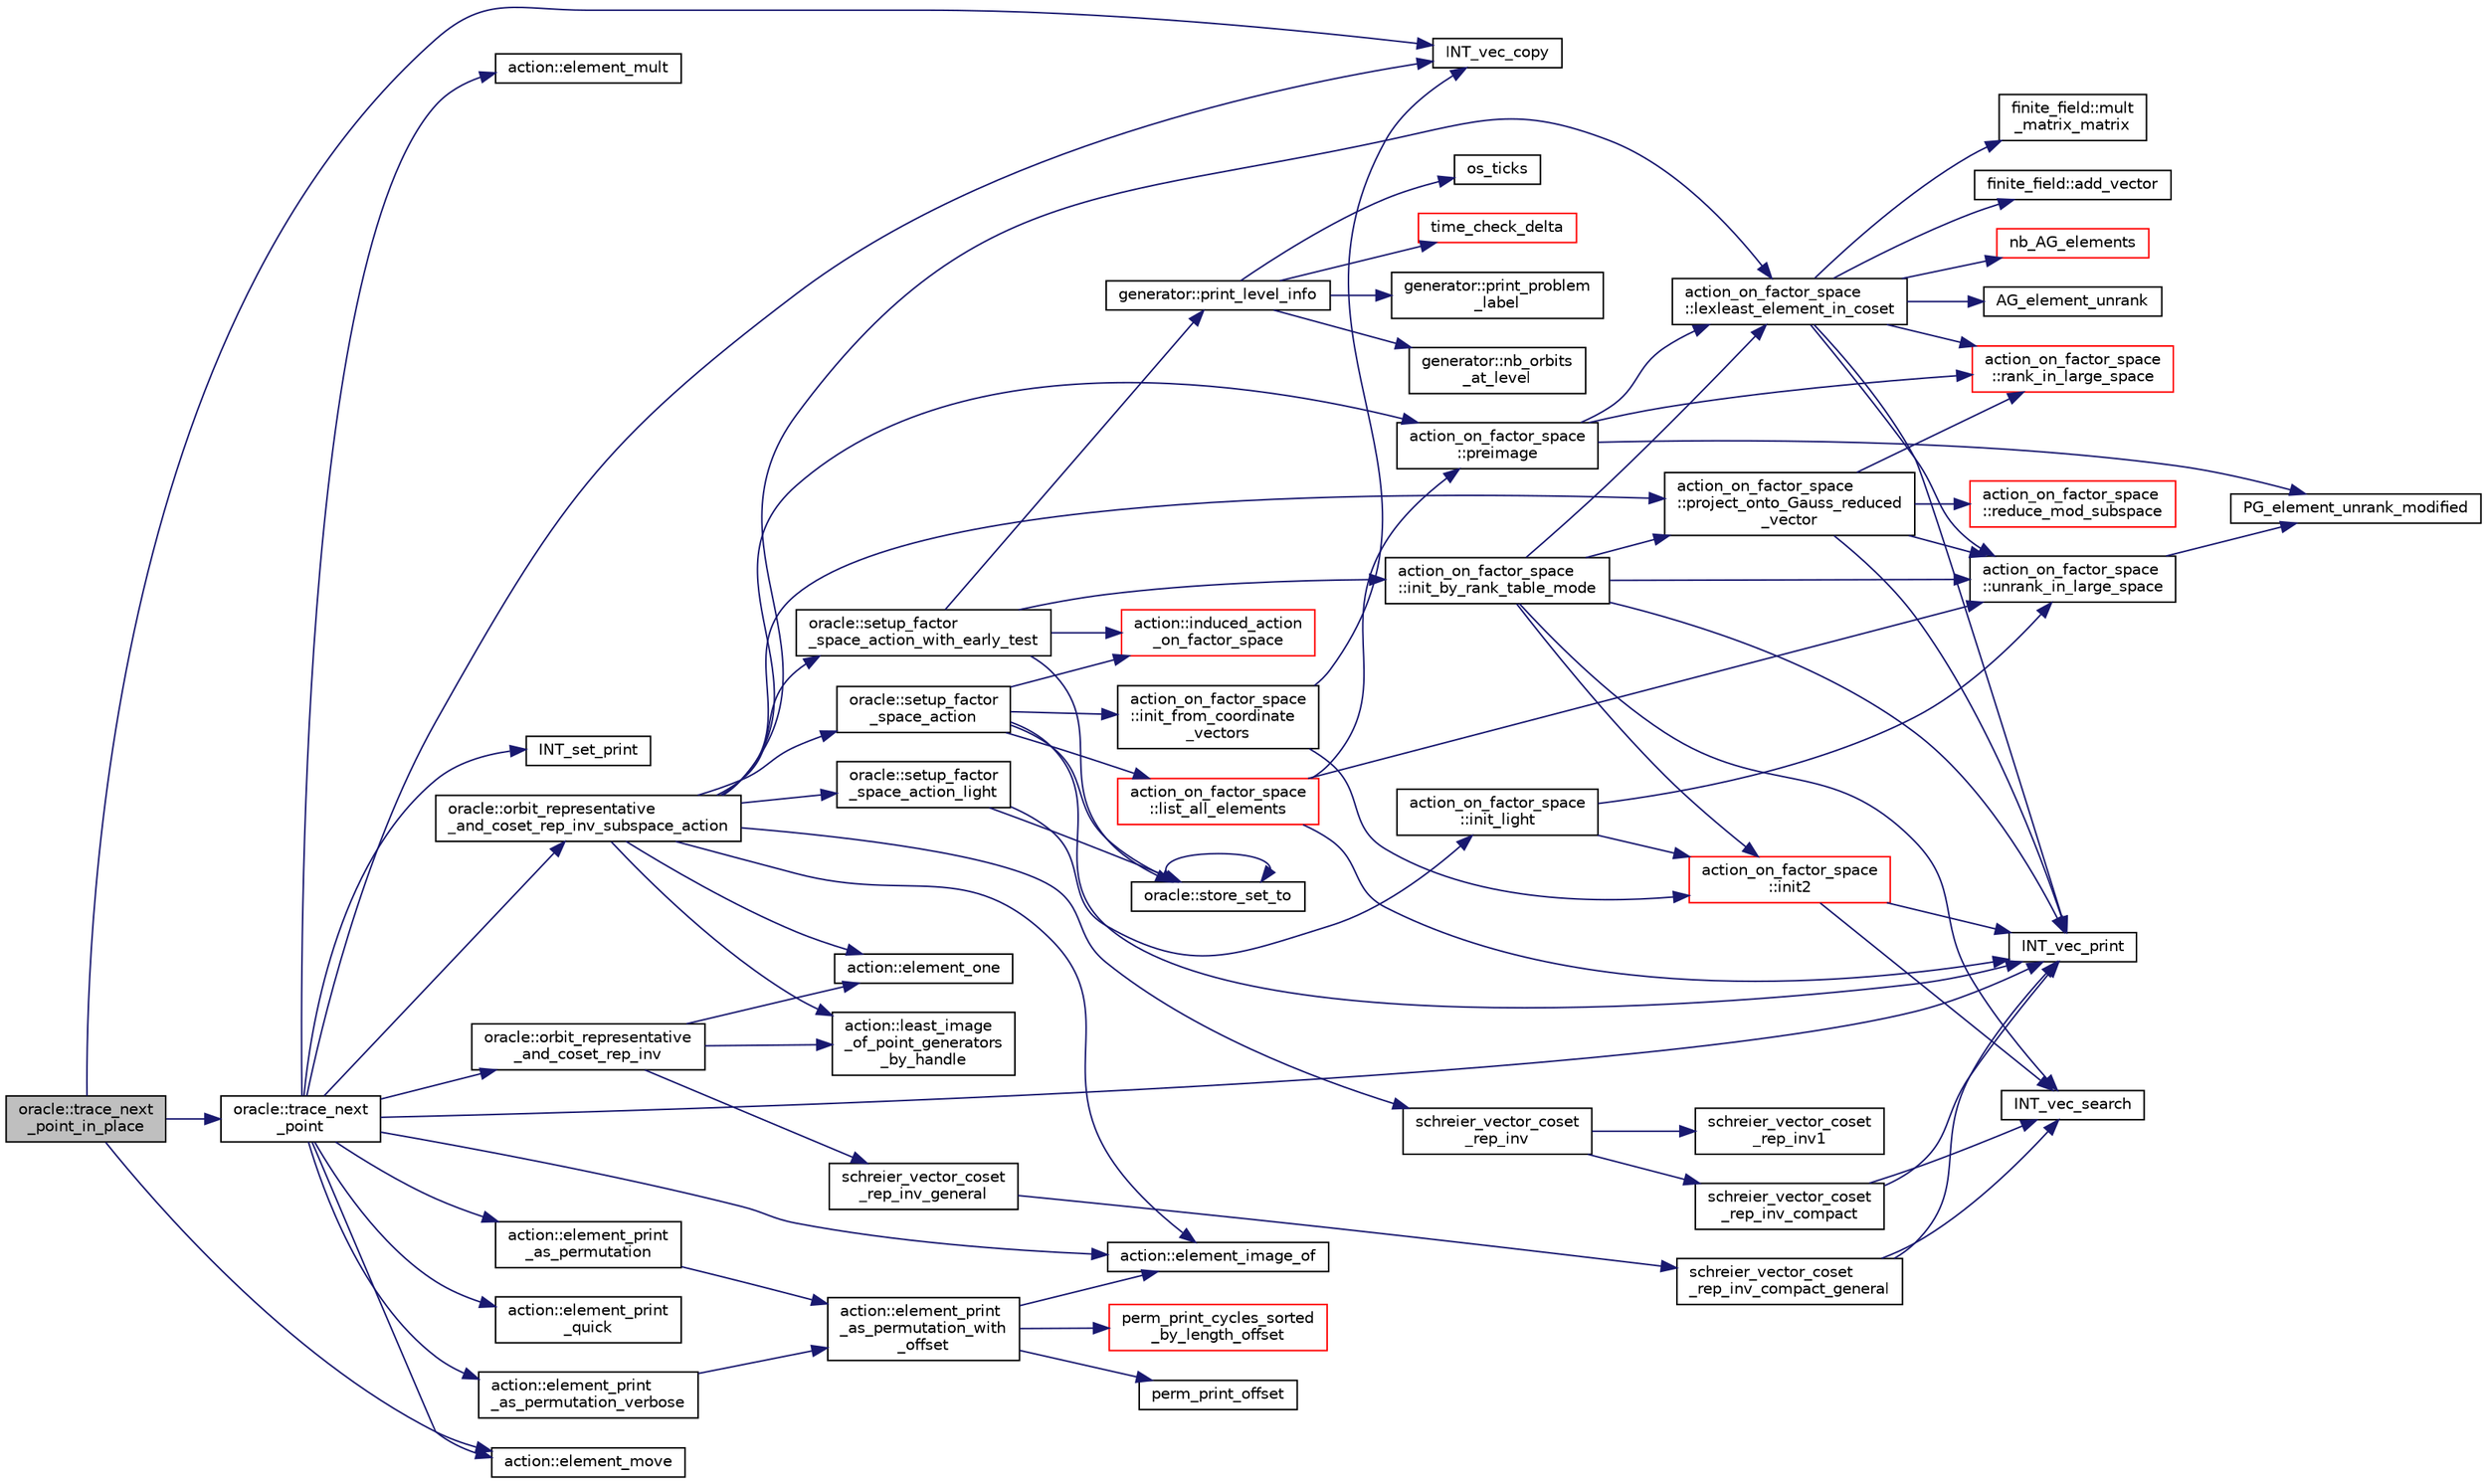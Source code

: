 digraph "oracle::trace_next_point_in_place"
{
  edge [fontname="Helvetica",fontsize="10",labelfontname="Helvetica",labelfontsize="10"];
  node [fontname="Helvetica",fontsize="10",shape=record];
  rankdir="LR";
  Node10539 [label="oracle::trace_next\l_point_in_place",height=0.2,width=0.4,color="black", fillcolor="grey75", style="filled", fontcolor="black"];
  Node10539 -> Node10540 [color="midnightblue",fontsize="10",style="solid",fontname="Helvetica"];
  Node10540 [label="oracle::trace_next\l_point",height=0.2,width=0.4,color="black", fillcolor="white", style="filled",URL="$d7/da7/classoracle.html#ae86c3f9d4b95b5a6e88ee0959942ecde"];
  Node10540 -> Node10541 [color="midnightblue",fontsize="10",style="solid",fontname="Helvetica"];
  Node10541 [label="oracle::orbit_representative\l_and_coset_rep_inv_subspace_action",height=0.2,width=0.4,color="black", fillcolor="white", style="filled",URL="$d7/da7/classoracle.html#a5a4d27cde89e99450305410536b51915"];
  Node10541 -> Node10542 [color="midnightblue",fontsize="10",style="solid",fontname="Helvetica"];
  Node10542 [label="oracle::setup_factor\l_space_action_light",height=0.2,width=0.4,color="black", fillcolor="white", style="filled",URL="$d7/da7/classoracle.html#aaa6ca8694ae3452bc3ca812cbcc80fc7"];
  Node10542 -> Node10543 [color="midnightblue",fontsize="10",style="solid",fontname="Helvetica"];
  Node10543 [label="oracle::store_set_to",height=0.2,width=0.4,color="black", fillcolor="white", style="filled",URL="$d7/da7/classoracle.html#a4489d03d342f31d1e64632ce4d0e700d"];
  Node10543 -> Node10543 [color="midnightblue",fontsize="10",style="solid",fontname="Helvetica"];
  Node10542 -> Node10544 [color="midnightblue",fontsize="10",style="solid",fontname="Helvetica"];
  Node10544 [label="action_on_factor_space\l::init_light",height=0.2,width=0.4,color="black", fillcolor="white", style="filled",URL="$d5/d25/classaction__on__factor__space.html#a3094fd6f1ed3d0428e5db510669e2d8a"];
  Node10544 -> Node10545 [color="midnightblue",fontsize="10",style="solid",fontname="Helvetica"];
  Node10545 [label="action_on_factor_space\l::unrank_in_large_space",height=0.2,width=0.4,color="black", fillcolor="white", style="filled",URL="$d5/d25/classaction__on__factor__space.html#af2b5fc47970e8914d5d51cad78f00c52"];
  Node10545 -> Node10546 [color="midnightblue",fontsize="10",style="solid",fontname="Helvetica"];
  Node10546 [label="PG_element_unrank_modified",height=0.2,width=0.4,color="black", fillcolor="white", style="filled",URL="$d4/d67/geometry_8h.html#a83ae9b605d496f6a90345303f6efae64"];
  Node10544 -> Node10547 [color="midnightblue",fontsize="10",style="solid",fontname="Helvetica"];
  Node10547 [label="action_on_factor_space\l::init2",height=0.2,width=0.4,color="red", fillcolor="white", style="filled",URL="$d5/d25/classaction__on__factor__space.html#a19f5ed00bc68f67dd5bd331ff958df16"];
  Node10547 -> Node10550 [color="midnightblue",fontsize="10",style="solid",fontname="Helvetica"];
  Node10550 [label="INT_vec_search",height=0.2,width=0.4,color="black", fillcolor="white", style="filled",URL="$d5/de2/foundations_2data__structures_2data__structures_8h.html#ad103ef2316a1f671bdb68fd9cd9ba945"];
  Node10547 -> Node10551 [color="midnightblue",fontsize="10",style="solid",fontname="Helvetica"];
  Node10551 [label="INT_vec_print",height=0.2,width=0.4,color="black", fillcolor="white", style="filled",URL="$df/dbf/sajeeb_8_c.html#a79a5901af0b47dd0d694109543c027fe"];
  Node10541 -> Node10583 [color="midnightblue",fontsize="10",style="solid",fontname="Helvetica"];
  Node10583 [label="oracle::setup_factor\l_space_action_with_early_test",height=0.2,width=0.4,color="black", fillcolor="white", style="filled",URL="$d7/da7/classoracle.html#a7c26a85886666829e9727df91d2f01ad"];
  Node10583 -> Node10543 [color="midnightblue",fontsize="10",style="solid",fontname="Helvetica"];
  Node10583 -> Node10584 [color="midnightblue",fontsize="10",style="solid",fontname="Helvetica"];
  Node10584 [label="generator::print_level_info",height=0.2,width=0.4,color="black", fillcolor="white", style="filled",URL="$d7/d73/classgenerator.html#aeef1b9fe6115b67be42d7cb3206fddd2"];
  Node10584 -> Node10585 [color="midnightblue",fontsize="10",style="solid",fontname="Helvetica"];
  Node10585 [label="os_ticks",height=0.2,width=0.4,color="black", fillcolor="white", style="filled",URL="$d5/db4/io__and__os_8h.html#a3da6d2b09e35d569adb7101dffcb5224"];
  Node10584 -> Node10586 [color="midnightblue",fontsize="10",style="solid",fontname="Helvetica"];
  Node10586 [label="time_check_delta",height=0.2,width=0.4,color="red", fillcolor="white", style="filled",URL="$d9/d60/discreta_8h.html#a89a8565e34c7dcbb97180cd6af7454a1"];
  Node10584 -> Node10589 [color="midnightblue",fontsize="10",style="solid",fontname="Helvetica"];
  Node10589 [label="generator::print_problem\l_label",height=0.2,width=0.4,color="black", fillcolor="white", style="filled",URL="$d7/d73/classgenerator.html#a06d3c064ba84ebe8db3537e6273f16c3"];
  Node10584 -> Node10590 [color="midnightblue",fontsize="10",style="solid",fontname="Helvetica"];
  Node10590 [label="generator::nb_orbits\l_at_level",height=0.2,width=0.4,color="black", fillcolor="white", style="filled",URL="$d7/d73/classgenerator.html#a020f3d8378448310d044a4a24fadf301"];
  Node10583 -> Node10591 [color="midnightblue",fontsize="10",style="solid",fontname="Helvetica"];
  Node10591 [label="action_on_factor_space\l::init_by_rank_table_mode",height=0.2,width=0.4,color="black", fillcolor="white", style="filled",URL="$d5/d25/classaction__on__factor__space.html#a646e085b55e8160d943415c0238b5906"];
  Node10591 -> Node10545 [color="midnightblue",fontsize="10",style="solid",fontname="Helvetica"];
  Node10591 -> Node10547 [color="midnightblue",fontsize="10",style="solid",fontname="Helvetica"];
  Node10591 -> Node10592 [color="midnightblue",fontsize="10",style="solid",fontname="Helvetica"];
  Node10592 [label="action_on_factor_space\l::project_onto_Gauss_reduced\l_vector",height=0.2,width=0.4,color="black", fillcolor="white", style="filled",URL="$d5/d25/classaction__on__factor__space.html#a5fb75ffaf4e5143735b9ff8938589691"];
  Node10592 -> Node10545 [color="midnightblue",fontsize="10",style="solid",fontname="Helvetica"];
  Node10592 -> Node10551 [color="midnightblue",fontsize="10",style="solid",fontname="Helvetica"];
  Node10592 -> Node10557 [color="midnightblue",fontsize="10",style="solid",fontname="Helvetica"];
  Node10557 [label="action_on_factor_space\l::reduce_mod_subspace",height=0.2,width=0.4,color="red", fillcolor="white", style="filled",URL="$d5/d25/classaction__on__factor__space.html#a28aacf2959bc402b418f7749c23c5d6a"];
  Node10592 -> Node10576 [color="midnightblue",fontsize="10",style="solid",fontname="Helvetica"];
  Node10576 [label="action_on_factor_space\l::rank_in_large_space",height=0.2,width=0.4,color="red", fillcolor="white", style="filled",URL="$d5/d25/classaction__on__factor__space.html#aef04c8544847da7084f73981b9fde4fe"];
  Node10591 -> Node10550 [color="midnightblue",fontsize="10",style="solid",fontname="Helvetica"];
  Node10591 -> Node10551 [color="midnightblue",fontsize="10",style="solid",fontname="Helvetica"];
  Node10591 -> Node10578 [color="midnightblue",fontsize="10",style="solid",fontname="Helvetica"];
  Node10578 [label="action_on_factor_space\l::lexleast_element_in_coset",height=0.2,width=0.4,color="black", fillcolor="white", style="filled",URL="$d5/d25/classaction__on__factor__space.html#a33e754f3a9ccf760c12a3d3f40d66140"];
  Node10578 -> Node10545 [color="midnightblue",fontsize="10",style="solid",fontname="Helvetica"];
  Node10578 -> Node10551 [color="midnightblue",fontsize="10",style="solid",fontname="Helvetica"];
  Node10578 -> Node10579 [color="midnightblue",fontsize="10",style="solid",fontname="Helvetica"];
  Node10579 [label="nb_AG_elements",height=0.2,width=0.4,color="red", fillcolor="white", style="filled",URL="$d4/d67/geometry_8h.html#ab9de2574dd403dd453a0d35107f684f5"];
  Node10578 -> Node10565 [color="midnightblue",fontsize="10",style="solid",fontname="Helvetica"];
  Node10565 [label="AG_element_unrank",height=0.2,width=0.4,color="black", fillcolor="white", style="filled",URL="$d4/d67/geometry_8h.html#a4a33b86c87b2879b97cfa1327abe2885"];
  Node10578 -> Node10581 [color="midnightblue",fontsize="10",style="solid",fontname="Helvetica"];
  Node10581 [label="finite_field::mult\l_matrix_matrix",height=0.2,width=0.4,color="black", fillcolor="white", style="filled",URL="$df/d5a/classfinite__field.html#a5e28706b815838d0ec34de1fa74bc3c4"];
  Node10578 -> Node10582 [color="midnightblue",fontsize="10",style="solid",fontname="Helvetica"];
  Node10582 [label="finite_field::add_vector",height=0.2,width=0.4,color="black", fillcolor="white", style="filled",URL="$df/d5a/classfinite__field.html#a23252c462d48cc21895de6fcc0cbb59f"];
  Node10578 -> Node10576 [color="midnightblue",fontsize="10",style="solid",fontname="Helvetica"];
  Node10583 -> Node10593 [color="midnightblue",fontsize="10",style="solid",fontname="Helvetica"];
  Node10593 [label="action::induced_action\l_on_factor_space",height=0.2,width=0.4,color="red", fillcolor="white", style="filled",URL="$d2/d86/classaction.html#af501ff2aa74fb6049bee5c01cd8b909b"];
  Node10541 -> Node11046 [color="midnightblue",fontsize="10",style="solid",fontname="Helvetica"];
  Node11046 [label="oracle::setup_factor\l_space_action",height=0.2,width=0.4,color="black", fillcolor="white", style="filled",URL="$d7/da7/classoracle.html#a181e076f112ba1f32f5fb4e8abebdb18"];
  Node11046 -> Node10543 [color="midnightblue",fontsize="10",style="solid",fontname="Helvetica"];
  Node11046 -> Node10551 [color="midnightblue",fontsize="10",style="solid",fontname="Helvetica"];
  Node11046 -> Node11047 [color="midnightblue",fontsize="10",style="solid",fontname="Helvetica"];
  Node11047 [label="action_on_factor_space\l::init_from_coordinate\l_vectors",height=0.2,width=0.4,color="black", fillcolor="white", style="filled",URL="$d5/d25/classaction__on__factor__space.html#a6350f7cf938babd5be3847ac7c8eaac8"];
  Node11047 -> Node10575 [color="midnightblue",fontsize="10",style="solid",fontname="Helvetica"];
  Node10575 [label="INT_vec_copy",height=0.2,width=0.4,color="black", fillcolor="white", style="filled",URL="$df/dbf/sajeeb_8_c.html#ac2d875e27e009af6ec04d17254d11075"];
  Node11047 -> Node10547 [color="midnightblue",fontsize="10",style="solid",fontname="Helvetica"];
  Node11046 -> Node10572 [color="midnightblue",fontsize="10",style="solid",fontname="Helvetica"];
  Node10572 [label="action_on_factor_space\l::list_all_elements",height=0.2,width=0.4,color="red", fillcolor="white", style="filled",URL="$d5/d25/classaction__on__factor__space.html#a9ed3bf2d32594600a1e6f39837236202"];
  Node10572 -> Node10551 [color="midnightblue",fontsize="10",style="solid",fontname="Helvetica"];
  Node10572 -> Node10545 [color="midnightblue",fontsize="10",style="solid",fontname="Helvetica"];
  Node10572 -> Node10577 [color="midnightblue",fontsize="10",style="solid",fontname="Helvetica"];
  Node10577 [label="action_on_factor_space\l::preimage",height=0.2,width=0.4,color="black", fillcolor="white", style="filled",URL="$d5/d25/classaction__on__factor__space.html#aecf47f35bdb5f4abaf9071d927032761"];
  Node10577 -> Node10546 [color="midnightblue",fontsize="10",style="solid",fontname="Helvetica"];
  Node10577 -> Node10576 [color="midnightblue",fontsize="10",style="solid",fontname="Helvetica"];
  Node10577 -> Node10578 [color="midnightblue",fontsize="10",style="solid",fontname="Helvetica"];
  Node11046 -> Node10593 [color="midnightblue",fontsize="10",style="solid",fontname="Helvetica"];
  Node10541 -> Node10592 [color="midnightblue",fontsize="10",style="solid",fontname="Helvetica"];
  Node10541 -> Node10600 [color="midnightblue",fontsize="10",style="solid",fontname="Helvetica"];
  Node10600 [label="action::element_one",height=0.2,width=0.4,color="black", fillcolor="white", style="filled",URL="$d2/d86/classaction.html#a780a105daf04d6d1fe7e2f63b3c88e3b"];
  Node10541 -> Node10578 [color="midnightblue",fontsize="10",style="solid",fontname="Helvetica"];
  Node10541 -> Node11048 [color="midnightblue",fontsize="10",style="solid",fontname="Helvetica"];
  Node11048 [label="schreier_vector_coset\l_rep_inv",height=0.2,width=0.4,color="black", fillcolor="white", style="filled",URL="$dc/d9b/groups__and__group__actions_2data__structures_2data__structures_8h.html#ae8cfac11b7c6625bd3b00c73929fde6f"];
  Node11048 -> Node11049 [color="midnightblue",fontsize="10",style="solid",fontname="Helvetica"];
  Node11049 [label="schreier_vector_coset\l_rep_inv_compact",height=0.2,width=0.4,color="black", fillcolor="white", style="filled",URL="$d9/d7a/schreier__vector_8_c.html#a883d183be771dd98e040dbe1b7ed0d3c"];
  Node11049 -> Node10550 [color="midnightblue",fontsize="10",style="solid",fontname="Helvetica"];
  Node11049 -> Node10551 [color="midnightblue",fontsize="10",style="solid",fontname="Helvetica"];
  Node11048 -> Node11050 [color="midnightblue",fontsize="10",style="solid",fontname="Helvetica"];
  Node11050 [label="schreier_vector_coset\l_rep_inv1",height=0.2,width=0.4,color="black", fillcolor="white", style="filled",URL="$d9/d7a/schreier__vector_8_c.html#aaffd6f92b6fe477ab9111720c03d7f34"];
  Node10541 -> Node10608 [color="midnightblue",fontsize="10",style="solid",fontname="Helvetica"];
  Node10608 [label="action::element_image_of",height=0.2,width=0.4,color="black", fillcolor="white", style="filled",URL="$d2/d86/classaction.html#ae09559d4537a048fc860f8a74a31393d"];
  Node10541 -> Node11051 [color="midnightblue",fontsize="10",style="solid",fontname="Helvetica"];
  Node11051 [label="action::least_image\l_of_point_generators\l_by_handle",height=0.2,width=0.4,color="black", fillcolor="white", style="filled",URL="$d2/d86/classaction.html#a484afc1bf008118b3d0d8921b194d514"];
  Node10541 -> Node10577 [color="midnightblue",fontsize="10",style="solid",fontname="Helvetica"];
  Node10540 -> Node11052 [color="midnightblue",fontsize="10",style="solid",fontname="Helvetica"];
  Node11052 [label="oracle::orbit_representative\l_and_coset_rep_inv",height=0.2,width=0.4,color="black", fillcolor="white", style="filled",URL="$d7/da7/classoracle.html#a23122443f9bee6b7bc4e3d4bdee56bcf"];
  Node11052 -> Node10600 [color="midnightblue",fontsize="10",style="solid",fontname="Helvetica"];
  Node11052 -> Node11053 [color="midnightblue",fontsize="10",style="solid",fontname="Helvetica"];
  Node11053 [label="schreier_vector_coset\l_rep_inv_general",height=0.2,width=0.4,color="black", fillcolor="white", style="filled",URL="$dc/d9b/groups__and__group__actions_2data__structures_2data__structures_8h.html#a25359d4cb33dfdb9e98b06a69d60d680"];
  Node11053 -> Node11054 [color="midnightblue",fontsize="10",style="solid",fontname="Helvetica"];
  Node11054 [label="schreier_vector_coset\l_rep_inv_compact_general",height=0.2,width=0.4,color="black", fillcolor="white", style="filled",URL="$d9/d7a/schreier__vector_8_c.html#ad9ac7140a52f76b86359724af7484cf7"];
  Node11054 -> Node10550 [color="midnightblue",fontsize="10",style="solid",fontname="Helvetica"];
  Node11054 -> Node10551 [color="midnightblue",fontsize="10",style="solid",fontname="Helvetica"];
  Node11052 -> Node11051 [color="midnightblue",fontsize="10",style="solid",fontname="Helvetica"];
  Node10540 -> Node10605 [color="midnightblue",fontsize="10",style="solid",fontname="Helvetica"];
  Node10605 [label="action::element_print\l_quick",height=0.2,width=0.4,color="black", fillcolor="white", style="filled",URL="$d2/d86/classaction.html#a4844680cf6750396f76494a28655265b"];
  Node10540 -> Node11055 [color="midnightblue",fontsize="10",style="solid",fontname="Helvetica"];
  Node11055 [label="action::element_print\l_as_permutation_verbose",height=0.2,width=0.4,color="black", fillcolor="white", style="filled",URL="$d2/d86/classaction.html#a5caac519740ebc92a8e1aa2c8dbaa0f3"];
  Node11055 -> Node10922 [color="midnightblue",fontsize="10",style="solid",fontname="Helvetica"];
  Node10922 [label="action::element_print\l_as_permutation_with\l_offset",height=0.2,width=0.4,color="black", fillcolor="white", style="filled",URL="$d2/d86/classaction.html#addd61d869434abaad431124a6d858396"];
  Node10922 -> Node10608 [color="midnightblue",fontsize="10",style="solid",fontname="Helvetica"];
  Node10922 -> Node10636 [color="midnightblue",fontsize="10",style="solid",fontname="Helvetica"];
  Node10636 [label="perm_print_offset",height=0.2,width=0.4,color="black", fillcolor="white", style="filled",URL="$d2/d7c/combinatorics_8_c.html#ab87deef2ba9e4d2ce386a19eeaffecf3"];
  Node10922 -> Node10923 [color="midnightblue",fontsize="10",style="solid",fontname="Helvetica"];
  Node10923 [label="perm_print_cycles_sorted\l_by_length_offset",height=0.2,width=0.4,color="red", fillcolor="white", style="filled",URL="$d5/d90/action__global_8_c.html#a9d1f2e34879c04dbc45d08984a8066e3"];
  Node10540 -> Node10575 [color="midnightblue",fontsize="10",style="solid",fontname="Helvetica"];
  Node10540 -> Node10607 [color="midnightblue",fontsize="10",style="solid",fontname="Helvetica"];
  Node10607 [label="action::element_move",height=0.2,width=0.4,color="black", fillcolor="white", style="filled",URL="$d2/d86/classaction.html#a550947491bbb534d3d7951f50198a874"];
  Node10540 -> Node10551 [color="midnightblue",fontsize="10",style="solid",fontname="Helvetica"];
  Node10540 -> Node10608 [color="midnightblue",fontsize="10",style="solid",fontname="Helvetica"];
  Node10540 -> Node10606 [color="midnightblue",fontsize="10",style="solid",fontname="Helvetica"];
  Node10606 [label="action::element_mult",height=0.2,width=0.4,color="black", fillcolor="white", style="filled",URL="$d2/d86/classaction.html#ae9e36b2cae1f0f7bd7144097fa9a34b3"];
  Node10540 -> Node11056 [color="midnightblue",fontsize="10",style="solid",fontname="Helvetica"];
  Node11056 [label="INT_set_print",height=0.2,width=0.4,color="black", fillcolor="white", style="filled",URL="$df/dbf/sajeeb_8_c.html#a97614645ec11df30e0e896367f91ffd9"];
  Node10540 -> Node10921 [color="midnightblue",fontsize="10",style="solid",fontname="Helvetica"];
  Node10921 [label="action::element_print\l_as_permutation",height=0.2,width=0.4,color="black", fillcolor="white", style="filled",URL="$d2/d86/classaction.html#a2975618a8203187b688a67c947150bb8"];
  Node10921 -> Node10922 [color="midnightblue",fontsize="10",style="solid",fontname="Helvetica"];
  Node10539 -> Node10575 [color="midnightblue",fontsize="10",style="solid",fontname="Helvetica"];
  Node10539 -> Node10607 [color="midnightblue",fontsize="10",style="solid",fontname="Helvetica"];
}
